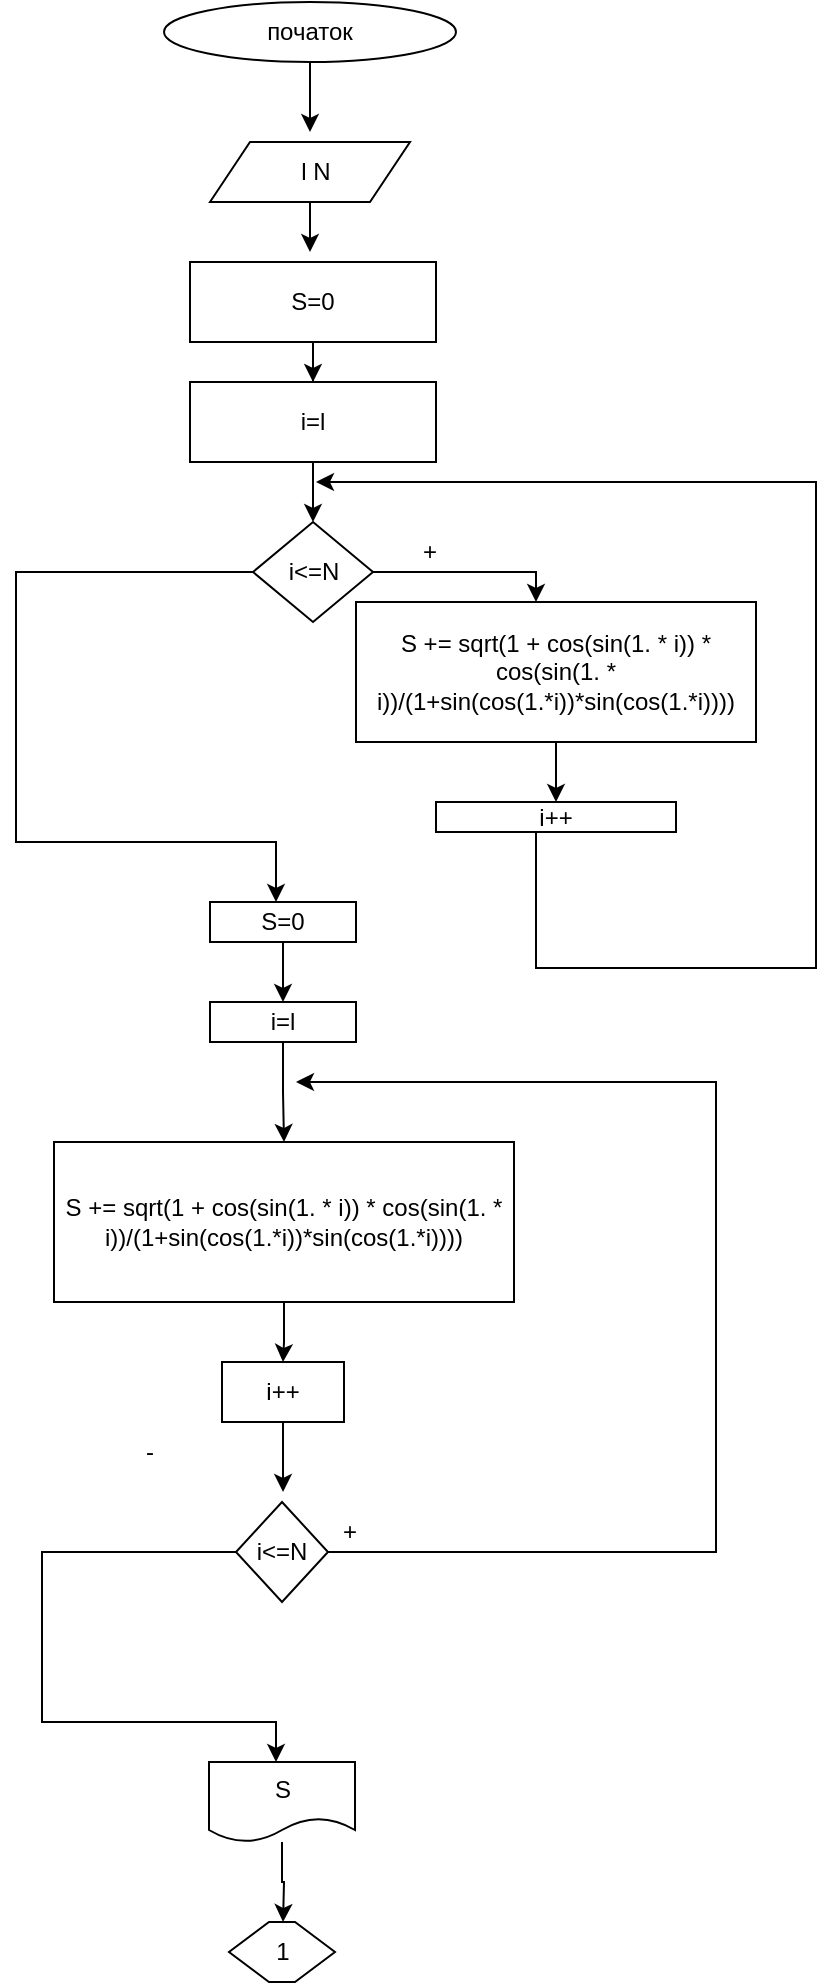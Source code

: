 <mxfile version="20.5.3" type="github">
  <diagram id="LxvZy6GjhmoczQEZOmLv" name="Страница 1">
    <mxGraphModel dx="1730" dy="898" grid="1" gridSize="10" guides="1" tooltips="1" connect="1" arrows="1" fold="1" page="1" pageScale="1" pageWidth="827" pageHeight="1169" math="0" shadow="0">
      <root>
        <mxCell id="0" />
        <mxCell id="1" parent="0" />
        <mxCell id="wU1Ob-JbCW2nIVemaf7U-4" style="edgeStyle=orthogonalEdgeStyle;rounded=0;orthogonalLoop=1;jettySize=auto;html=1;" edge="1" parent="1" source="wU1Ob-JbCW2nIVemaf7U-1">
          <mxGeometry relative="1" as="geometry">
            <mxPoint x="427" y="85" as="targetPoint" />
          </mxGeometry>
        </mxCell>
        <mxCell id="wU1Ob-JbCW2nIVemaf7U-1" value="" style="ellipse;whiteSpace=wrap;html=1;" vertex="1" parent="1">
          <mxGeometry x="354" y="20" width="146" height="30" as="geometry" />
        </mxCell>
        <mxCell id="wU1Ob-JbCW2nIVemaf7U-2" value="початок" style="text;html=1;strokeColor=none;fillColor=none;align=center;verticalAlign=middle;whiteSpace=wrap;rounded=0;" vertex="1" parent="1">
          <mxGeometry x="397" y="20" width="60" height="30" as="geometry" />
        </mxCell>
        <mxCell id="wU1Ob-JbCW2nIVemaf7U-8" style="edgeStyle=orthogonalEdgeStyle;rounded=0;orthogonalLoop=1;jettySize=auto;html=1;" edge="1" parent="1" source="wU1Ob-JbCW2nIVemaf7U-5">
          <mxGeometry relative="1" as="geometry">
            <mxPoint x="427" y="145" as="targetPoint" />
          </mxGeometry>
        </mxCell>
        <mxCell id="wU1Ob-JbCW2nIVemaf7U-5" value="" style="shape=parallelogram;perimeter=parallelogramPerimeter;whiteSpace=wrap;html=1;fixedSize=1;" vertex="1" parent="1">
          <mxGeometry x="377" y="90" width="100" height="30" as="geometry" />
        </mxCell>
        <mxCell id="wU1Ob-JbCW2nIVemaf7U-6" value="l N" style="text;html=1;strokeColor=none;fillColor=none;align=center;verticalAlign=middle;whiteSpace=wrap;rounded=0;" vertex="1" parent="1">
          <mxGeometry x="400" y="90" width="60" height="30" as="geometry" />
        </mxCell>
        <mxCell id="wU1Ob-JbCW2nIVemaf7U-11" style="edgeStyle=orthogonalEdgeStyle;rounded=0;orthogonalLoop=1;jettySize=auto;html=1;" edge="1" parent="1" source="wU1Ob-JbCW2nIVemaf7U-9" target="wU1Ob-JbCW2nIVemaf7U-10">
          <mxGeometry relative="1" as="geometry" />
        </mxCell>
        <mxCell id="wU1Ob-JbCW2nIVemaf7U-9" value="S=0" style="rounded=0;whiteSpace=wrap;html=1;" vertex="1" parent="1">
          <mxGeometry x="367" y="150" width="123" height="40" as="geometry" />
        </mxCell>
        <mxCell id="wU1Ob-JbCW2nIVemaf7U-13" style="edgeStyle=orthogonalEdgeStyle;rounded=0;orthogonalLoop=1;jettySize=auto;html=1;" edge="1" parent="1" source="wU1Ob-JbCW2nIVemaf7U-10">
          <mxGeometry relative="1" as="geometry">
            <mxPoint x="428.5" y="280" as="targetPoint" />
          </mxGeometry>
        </mxCell>
        <mxCell id="wU1Ob-JbCW2nIVemaf7U-10" value="i=l" style="rounded=0;whiteSpace=wrap;html=1;" vertex="1" parent="1">
          <mxGeometry x="367" y="210" width="123" height="40" as="geometry" />
        </mxCell>
        <mxCell id="wU1Ob-JbCW2nIVemaf7U-16" style="edgeStyle=orthogonalEdgeStyle;rounded=0;orthogonalLoop=1;jettySize=auto;html=1;" edge="1" parent="1" source="wU1Ob-JbCW2nIVemaf7U-14" target="wU1Ob-JbCW2nIVemaf7U-17">
          <mxGeometry relative="1" as="geometry">
            <mxPoint x="540" y="350" as="targetPoint" />
            <Array as="points">
              <mxPoint x="540" y="305" />
            </Array>
          </mxGeometry>
        </mxCell>
        <mxCell id="wU1Ob-JbCW2nIVemaf7U-24" style="edgeStyle=orthogonalEdgeStyle;rounded=0;orthogonalLoop=1;jettySize=auto;html=1;" edge="1" parent="1" source="wU1Ob-JbCW2nIVemaf7U-14" target="wU1Ob-JbCW2nIVemaf7U-25">
          <mxGeometry relative="1" as="geometry">
            <mxPoint x="410" y="470" as="targetPoint" />
            <Array as="points">
              <mxPoint x="280" y="305" />
              <mxPoint x="280" y="440" />
              <mxPoint x="410" y="440" />
            </Array>
          </mxGeometry>
        </mxCell>
        <mxCell id="wU1Ob-JbCW2nIVemaf7U-14" value="i&amp;lt;=N" style="rhombus;whiteSpace=wrap;html=1;" vertex="1" parent="1">
          <mxGeometry x="398.5" y="280" width="60" height="50" as="geometry" />
        </mxCell>
        <mxCell id="wU1Ob-JbCW2nIVemaf7U-19" style="edgeStyle=orthogonalEdgeStyle;rounded=0;orthogonalLoop=1;jettySize=auto;html=1;" edge="1" parent="1" source="wU1Ob-JbCW2nIVemaf7U-17" target="wU1Ob-JbCW2nIVemaf7U-18">
          <mxGeometry relative="1" as="geometry" />
        </mxCell>
        <mxCell id="wU1Ob-JbCW2nIVemaf7U-17" value="S += sqrt(1 + cos(sin(1. * i)) * cos(sin(1. * i))/(1+sin(cos(1.*i))*sin(cos(1.*i))))" style="rounded=0;whiteSpace=wrap;html=1;" vertex="1" parent="1">
          <mxGeometry x="450" y="320" width="200" height="70" as="geometry" />
        </mxCell>
        <mxCell id="wU1Ob-JbCW2nIVemaf7U-21" style="edgeStyle=orthogonalEdgeStyle;rounded=0;orthogonalLoop=1;jettySize=auto;html=1;" edge="1" parent="1" source="wU1Ob-JbCW2nIVemaf7U-18">
          <mxGeometry relative="1" as="geometry">
            <mxPoint x="430" y="260" as="targetPoint" />
            <Array as="points">
              <mxPoint x="540" y="503" />
              <mxPoint x="680" y="503" />
              <mxPoint x="680" y="260" />
              <mxPoint x="560" y="260" />
            </Array>
          </mxGeometry>
        </mxCell>
        <mxCell id="wU1Ob-JbCW2nIVemaf7U-18" value="i++" style="rounded=0;whiteSpace=wrap;html=1;" vertex="1" parent="1">
          <mxGeometry x="490" y="420" width="120" height="15" as="geometry" />
        </mxCell>
        <mxCell id="wU1Ob-JbCW2nIVemaf7U-22" value="+" style="text;html=1;strokeColor=none;fillColor=none;align=center;verticalAlign=middle;whiteSpace=wrap;rounded=0;" vertex="1" parent="1">
          <mxGeometry x="457" y="280" width="60" height="30" as="geometry" />
        </mxCell>
        <mxCell id="wU1Ob-JbCW2nIVemaf7U-28" style="edgeStyle=orthogonalEdgeStyle;rounded=0;orthogonalLoop=1;jettySize=auto;html=1;" edge="1" parent="1" source="wU1Ob-JbCW2nIVemaf7U-25" target="wU1Ob-JbCW2nIVemaf7U-27">
          <mxGeometry relative="1" as="geometry" />
        </mxCell>
        <mxCell id="wU1Ob-JbCW2nIVemaf7U-25" value="S=0" style="rounded=0;whiteSpace=wrap;html=1;" vertex="1" parent="1">
          <mxGeometry x="377" y="470" width="73" height="20" as="geometry" />
        </mxCell>
        <mxCell id="wU1Ob-JbCW2nIVemaf7U-30" style="edgeStyle=orthogonalEdgeStyle;rounded=0;orthogonalLoop=1;jettySize=auto;html=1;" edge="1" parent="1" source="wU1Ob-JbCW2nIVemaf7U-27" target="wU1Ob-JbCW2nIVemaf7U-29">
          <mxGeometry relative="1" as="geometry" />
        </mxCell>
        <mxCell id="wU1Ob-JbCW2nIVemaf7U-27" value="i=l" style="rounded=0;whiteSpace=wrap;html=1;" vertex="1" parent="1">
          <mxGeometry x="377" y="520" width="73" height="20" as="geometry" />
        </mxCell>
        <mxCell id="wU1Ob-JbCW2nIVemaf7U-32" style="edgeStyle=orthogonalEdgeStyle;rounded=0;orthogonalLoop=1;jettySize=auto;html=1;" edge="1" parent="1" source="wU1Ob-JbCW2nIVemaf7U-29" target="wU1Ob-JbCW2nIVemaf7U-31">
          <mxGeometry relative="1" as="geometry" />
        </mxCell>
        <mxCell id="wU1Ob-JbCW2nIVemaf7U-29" value="S += sqrt(1 + cos(sin(1. * i)) * cos(sin(1. * i))/(1+sin(cos(1.*i))*sin(cos(1.*i))))" style="rounded=0;whiteSpace=wrap;html=1;" vertex="1" parent="1">
          <mxGeometry x="299" y="590" width="230" height="80" as="geometry" />
        </mxCell>
        <mxCell id="wU1Ob-JbCW2nIVemaf7U-34" style="edgeStyle=orthogonalEdgeStyle;rounded=0;orthogonalLoop=1;jettySize=auto;html=1;" edge="1" parent="1" source="wU1Ob-JbCW2nIVemaf7U-31">
          <mxGeometry relative="1" as="geometry">
            <mxPoint x="413.524" y="765.0" as="targetPoint" />
          </mxGeometry>
        </mxCell>
        <mxCell id="wU1Ob-JbCW2nIVemaf7U-31" value="i++" style="rounded=0;whiteSpace=wrap;html=1;" vertex="1" parent="1">
          <mxGeometry x="383" y="700" width="61" height="30" as="geometry" />
        </mxCell>
        <mxCell id="wU1Ob-JbCW2nIVemaf7U-37" style="edgeStyle=orthogonalEdgeStyle;rounded=0;orthogonalLoop=1;jettySize=auto;html=1;" edge="1" parent="1" source="wU1Ob-JbCW2nIVemaf7U-35">
          <mxGeometry relative="1" as="geometry">
            <mxPoint x="420" y="560" as="targetPoint" />
            <Array as="points">
              <mxPoint x="630" y="795" />
              <mxPoint x="630" y="560" />
              <mxPoint x="620" y="560" />
            </Array>
          </mxGeometry>
        </mxCell>
        <mxCell id="wU1Ob-JbCW2nIVemaf7U-40" style="edgeStyle=orthogonalEdgeStyle;rounded=0;orthogonalLoop=1;jettySize=auto;html=1;" edge="1" parent="1" source="wU1Ob-JbCW2nIVemaf7U-35" target="wU1Ob-JbCW2nIVemaf7U-42">
          <mxGeometry relative="1" as="geometry">
            <mxPoint x="410" y="910" as="targetPoint" />
            <Array as="points">
              <mxPoint x="293" y="795" />
              <mxPoint x="293" y="880" />
              <mxPoint x="410" y="880" />
            </Array>
          </mxGeometry>
        </mxCell>
        <mxCell id="wU1Ob-JbCW2nIVemaf7U-35" value="i&amp;lt;=N" style="rhombus;whiteSpace=wrap;html=1;" vertex="1" parent="1">
          <mxGeometry x="390" y="770" width="46" height="50" as="geometry" />
        </mxCell>
        <mxCell id="wU1Ob-JbCW2nIVemaf7U-38" value="+" style="text;html=1;strokeColor=none;fillColor=none;align=center;verticalAlign=middle;whiteSpace=wrap;rounded=0;" vertex="1" parent="1">
          <mxGeometry x="417" y="770" width="60" height="30" as="geometry" />
        </mxCell>
        <mxCell id="wU1Ob-JbCW2nIVemaf7U-41" value="-" style="text;html=1;strokeColor=none;fillColor=none;align=center;verticalAlign=middle;whiteSpace=wrap;rounded=0;" vertex="1" parent="1">
          <mxGeometry x="317" y="730" width="60" height="30" as="geometry" />
        </mxCell>
        <mxCell id="wU1Ob-JbCW2nIVemaf7U-44" style="edgeStyle=orthogonalEdgeStyle;rounded=0;orthogonalLoop=1;jettySize=auto;html=1;" edge="1" parent="1" source="wU1Ob-JbCW2nIVemaf7U-42">
          <mxGeometry relative="1" as="geometry">
            <mxPoint x="413.524" y="980" as="targetPoint" />
          </mxGeometry>
        </mxCell>
        <mxCell id="wU1Ob-JbCW2nIVemaf7U-42" value="S" style="shape=document;whiteSpace=wrap;html=1;boundedLbl=1;" vertex="1" parent="1">
          <mxGeometry x="376.5" y="900" width="73" height="40" as="geometry" />
        </mxCell>
        <mxCell id="wU1Ob-JbCW2nIVemaf7U-45" value="1" style="shape=hexagon;perimeter=hexagonPerimeter2;whiteSpace=wrap;html=1;fixedSize=1;" vertex="1" parent="1">
          <mxGeometry x="386.5" y="980" width="53" height="30" as="geometry" />
        </mxCell>
      </root>
    </mxGraphModel>
  </diagram>
</mxfile>
